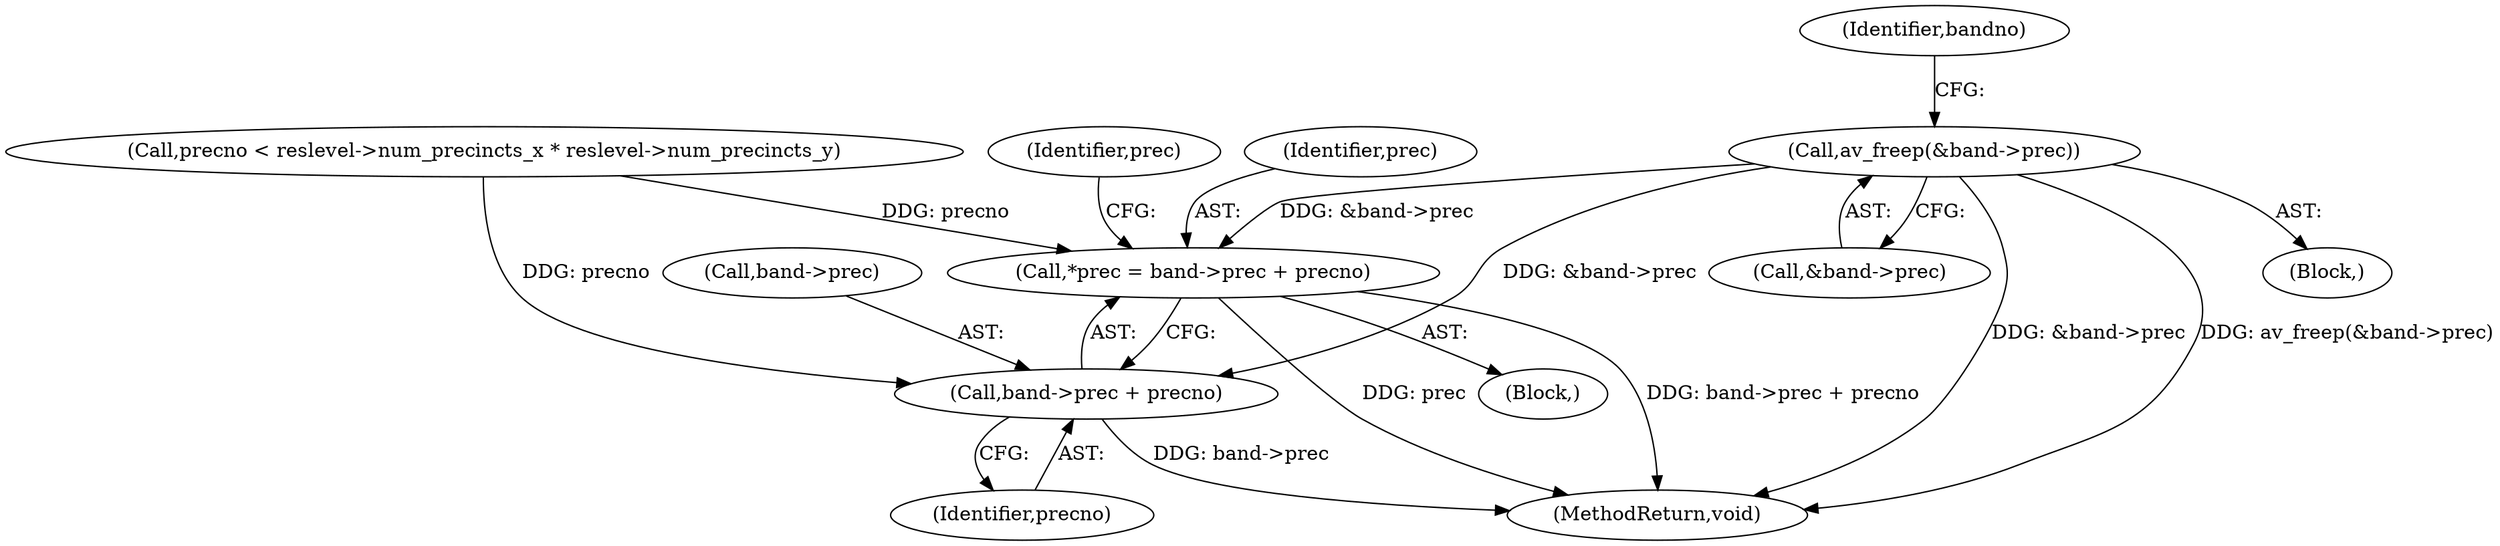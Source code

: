 digraph "1_FFmpeg_912ce9dd2080c5837285a471d750fa311e09b555@API" {
"1000190" [label="(Call,av_freep(&band->prec))"];
"1000168" [label="(Call,*prec = band->prec + precno)"];
"1000170" [label="(Call,band->prec + precno)"];
"1000166" [label="(Block,)"];
"1000178" [label="(Identifier,prec)"];
"1000155" [label="(Call,precno < reslevel->num_precincts_x * reslevel->num_precincts_y)"];
"1000170" [label="(Call,band->prec + precno)"];
"1000141" [label="(Identifier,bandno)"];
"1000174" [label="(Identifier,precno)"];
"1000171" [label="(Call,band->prec)"];
"1000220" [label="(MethodReturn,void)"];
"1000168" [label="(Call,*prec = band->prec + precno)"];
"1000190" [label="(Call,av_freep(&band->prec))"];
"1000142" [label="(Block,)"];
"1000191" [label="(Call,&band->prec)"];
"1000169" [label="(Identifier,prec)"];
"1000190" -> "1000142"  [label="AST: "];
"1000190" -> "1000191"  [label="CFG: "];
"1000191" -> "1000190"  [label="AST: "];
"1000141" -> "1000190"  [label="CFG: "];
"1000190" -> "1000220"  [label="DDG: av_freep(&band->prec)"];
"1000190" -> "1000220"  [label="DDG: &band->prec"];
"1000190" -> "1000168"  [label="DDG: &band->prec"];
"1000190" -> "1000170"  [label="DDG: &band->prec"];
"1000168" -> "1000166"  [label="AST: "];
"1000168" -> "1000170"  [label="CFG: "];
"1000169" -> "1000168"  [label="AST: "];
"1000170" -> "1000168"  [label="AST: "];
"1000178" -> "1000168"  [label="CFG: "];
"1000168" -> "1000220"  [label="DDG: prec"];
"1000168" -> "1000220"  [label="DDG: band->prec + precno"];
"1000155" -> "1000168"  [label="DDG: precno"];
"1000170" -> "1000174"  [label="CFG: "];
"1000171" -> "1000170"  [label="AST: "];
"1000174" -> "1000170"  [label="AST: "];
"1000170" -> "1000220"  [label="DDG: band->prec"];
"1000155" -> "1000170"  [label="DDG: precno"];
}
